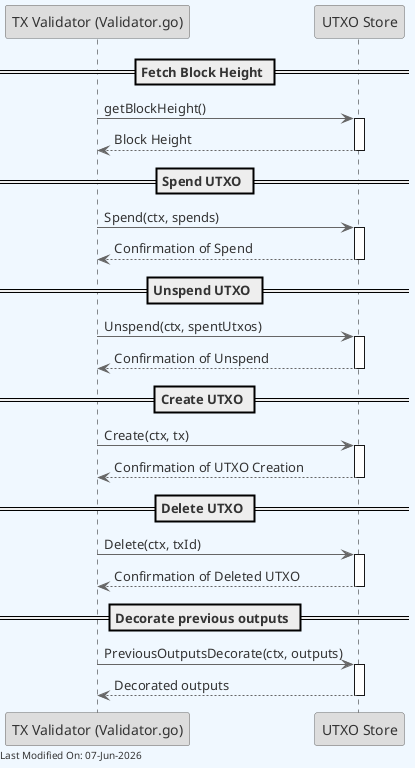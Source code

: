 @startuml
skinparam backgroundColor #F0F8FF
skinparam defaultFontColor #333333
skinparam arrowColor #666666

' Define borders for all elements
skinparam entity {
  BorderColor #666666
  BackgroundColor #DDDDDD
}

skinparam control {
  BorderColor #666666
  BackgroundColor #DDDDDD
}

skinparam participant {
  BorderColor #666666
  BackgroundColor #DDDDDD
}



participant "TX Validator (Validator.go)" as TXValidator
participant "UTXO Store" as UTXOStore

== Fetch Block Height ==

TXValidator -> UTXOStore: getBlockHeight()
activate UTXOStore


UTXOStore --> TXValidator: Block Height
deactivate UTXOStore

== Spend UTXO ==


TXValidator -> UTXOStore: Spend(ctx, spends)
activate UTXOStore


UTXOStore --> TXValidator: Confirmation of Spend
deactivate UTXOStore

== Unspend UTXO ==


TXValidator -> UTXOStore: Unspend(ctx, spentUtxos)
activate UTXOStore

UTXOStore --> TXValidator: Confirmation of Unspend
deactivate UTXOStore

== Create UTXO ==

TXValidator -> UTXOStore: Create(ctx, tx)
activate UTXOStore


UTXOStore --> TXValidator: Confirmation of UTXO Creation
deactivate UTXOStore


== Delete UTXO ==

TXValidator -> UTXOStore: Delete(ctx, txId)
activate UTXOStore


UTXOStore --> TXValidator: Confirmation of Deleted UTXO
deactivate UTXOStore


== Decorate previous outputs ==

TXValidator -> UTXOStore: PreviousOutputsDecorate(ctx, outputs)
activate UTXOStore


UTXOStore --> TXValidator: Decorated outputs
deactivate UTXOStore

left footer Last Modified On: %date("dd-MMM-yyyy")

@enduml
